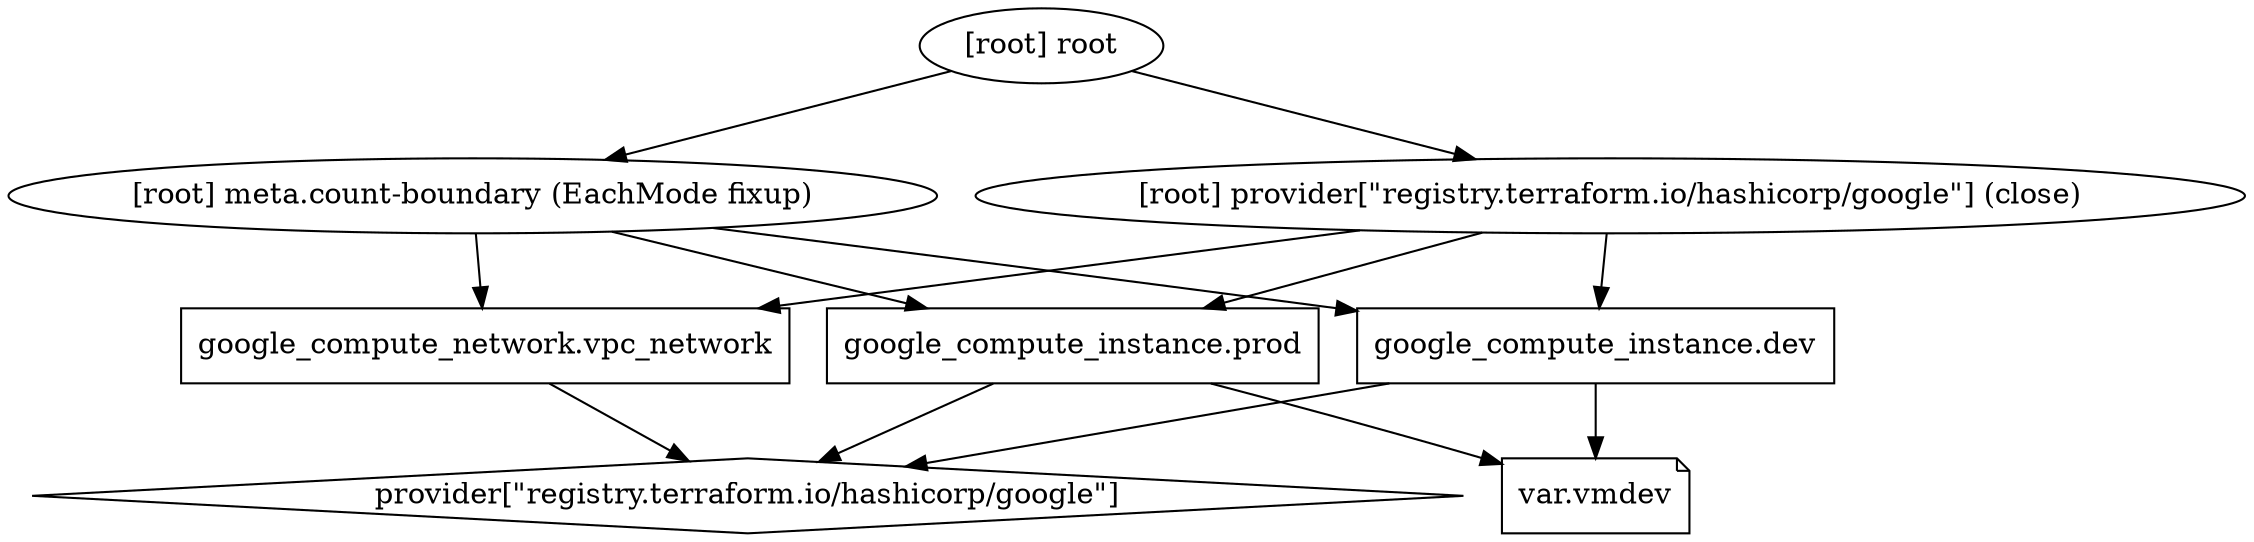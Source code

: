 digraph {
	compound = "true"
	newrank = "true"
	subgraph "root" {
		"[root] google_compute_instance.dev (expand)" [label = "google_compute_instance.dev", shape = "box"]
		"[root] google_compute_instance.prod (expand)" [label = "google_compute_instance.prod", shape = "box"]
		"[root] google_compute_network.vpc_network (expand)" [label = "google_compute_network.vpc_network", shape = "box"]
		"[root] provider[\"registry.terraform.io/hashicorp/google\"]" [label = "provider[\"registry.terraform.io/hashicorp/google\"]", shape = "diamond"]
		"[root] var.vmdev" [label = "var.vmdev", shape = "note"]
		"[root] google_compute_instance.dev (expand)" -> "[root] provider[\"registry.terraform.io/hashicorp/google\"]"
		"[root] google_compute_instance.dev (expand)" -> "[root] var.vmdev"
		"[root] google_compute_instance.prod (expand)" -> "[root] provider[\"registry.terraform.io/hashicorp/google\"]"
		"[root] google_compute_instance.prod (expand)" -> "[root] var.vmdev"
		"[root] google_compute_network.vpc_network (expand)" -> "[root] provider[\"registry.terraform.io/hashicorp/google\"]"
		"[root] meta.count-boundary (EachMode fixup)" -> "[root] google_compute_instance.dev (expand)"
		"[root] meta.count-boundary (EachMode fixup)" -> "[root] google_compute_instance.prod (expand)"
		"[root] meta.count-boundary (EachMode fixup)" -> "[root] google_compute_network.vpc_network (expand)"
		"[root] provider[\"registry.terraform.io/hashicorp/google\"] (close)" -> "[root] google_compute_instance.dev (expand)"
		"[root] provider[\"registry.terraform.io/hashicorp/google\"] (close)" -> "[root] google_compute_instance.prod (expand)"
		"[root] provider[\"registry.terraform.io/hashicorp/google\"] (close)" -> "[root] google_compute_network.vpc_network (expand)"
		"[root] root" -> "[root] meta.count-boundary (EachMode fixup)"
		"[root] root" -> "[root] provider[\"registry.terraform.io/hashicorp/google\"] (close)"
	}
}

